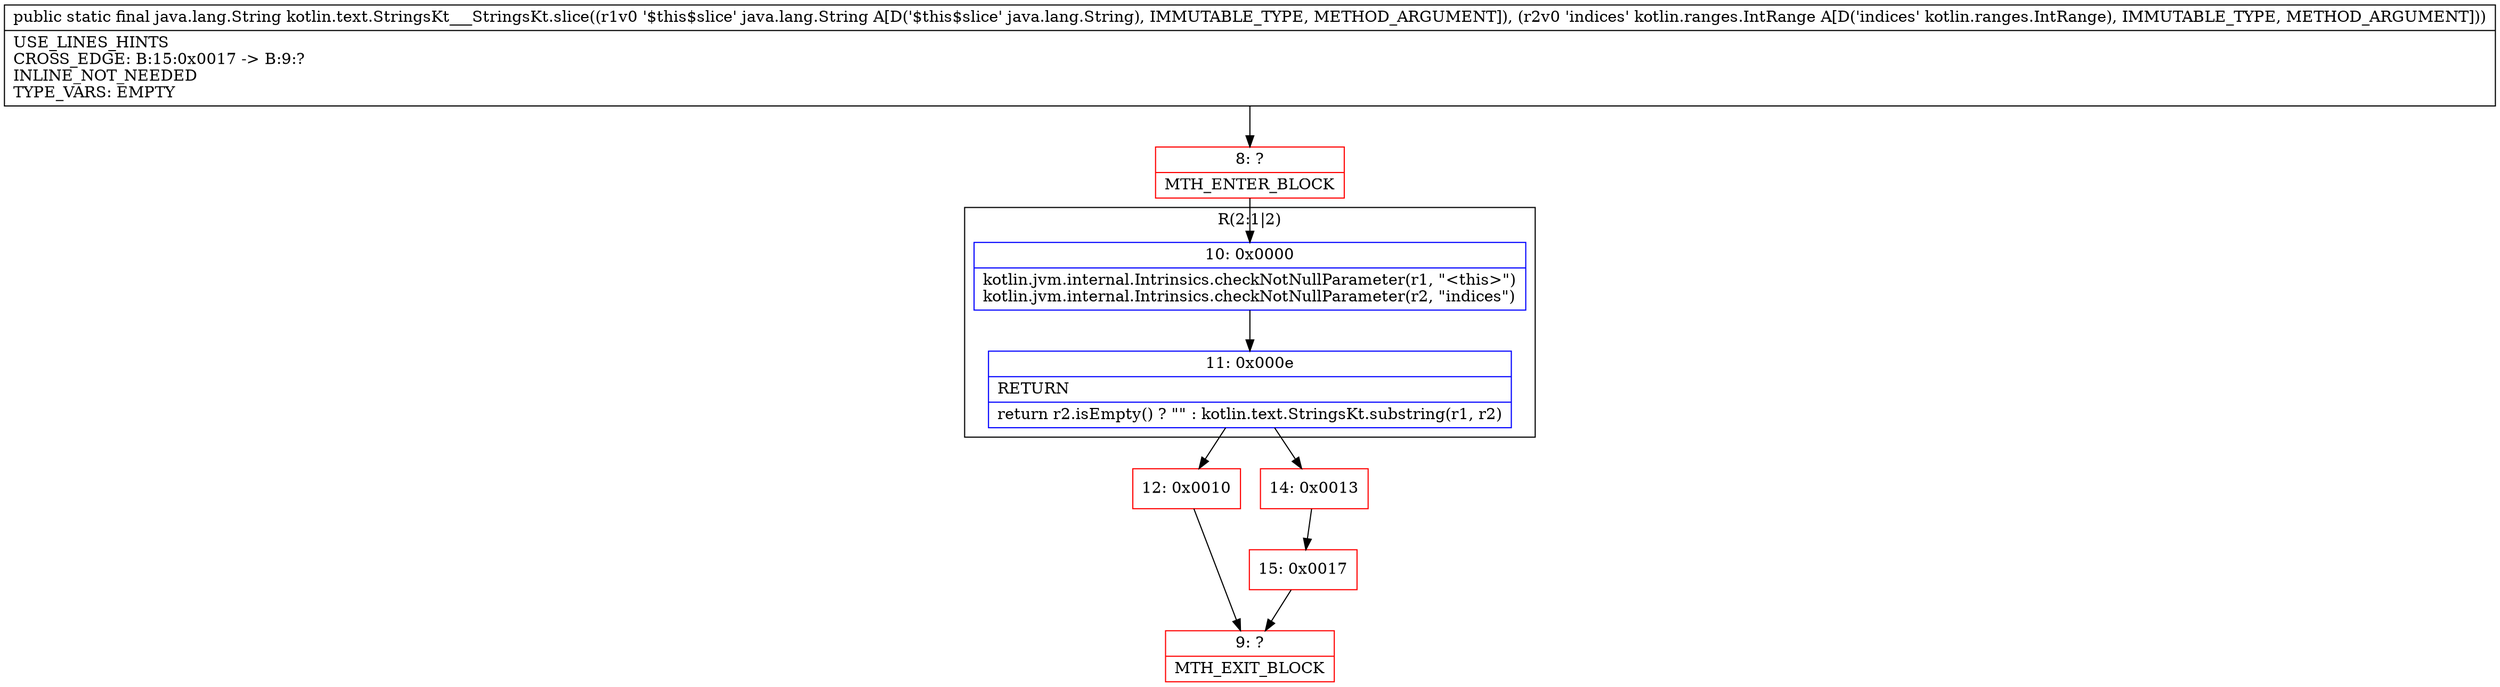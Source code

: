 digraph "CFG forkotlin.text.StringsKt___StringsKt.slice(Ljava\/lang\/String;Lkotlin\/ranges\/IntRange;)Ljava\/lang\/String;" {
subgraph cluster_Region_1799835703 {
label = "R(2:1|2)";
node [shape=record,color=blue];
Node_10 [shape=record,label="{10\:\ 0x0000|kotlin.jvm.internal.Intrinsics.checkNotNullParameter(r1, \"\<this\>\")\lkotlin.jvm.internal.Intrinsics.checkNotNullParameter(r2, \"indices\")\l}"];
Node_11 [shape=record,label="{11\:\ 0x000e|RETURN\l|return r2.isEmpty() ? \"\" : kotlin.text.StringsKt.substring(r1, r2)\l}"];
}
Node_8 [shape=record,color=red,label="{8\:\ ?|MTH_ENTER_BLOCK\l}"];
Node_12 [shape=record,color=red,label="{12\:\ 0x0010}"];
Node_9 [shape=record,color=red,label="{9\:\ ?|MTH_EXIT_BLOCK\l}"];
Node_14 [shape=record,color=red,label="{14\:\ 0x0013}"];
Node_15 [shape=record,color=red,label="{15\:\ 0x0017}"];
MethodNode[shape=record,label="{public static final java.lang.String kotlin.text.StringsKt___StringsKt.slice((r1v0 '$this$slice' java.lang.String A[D('$this$slice' java.lang.String), IMMUTABLE_TYPE, METHOD_ARGUMENT]), (r2v0 'indices' kotlin.ranges.IntRange A[D('indices' kotlin.ranges.IntRange), IMMUTABLE_TYPE, METHOD_ARGUMENT]))  | USE_LINES_HINTS\lCROSS_EDGE: B:15:0x0017 \-\> B:9:?\lINLINE_NOT_NEEDED\lTYPE_VARS: EMPTY\l}"];
MethodNode -> Node_8;Node_10 -> Node_11;
Node_11 -> Node_12;
Node_11 -> Node_14;
Node_8 -> Node_10;
Node_12 -> Node_9;
Node_14 -> Node_15;
Node_15 -> Node_9;
}

